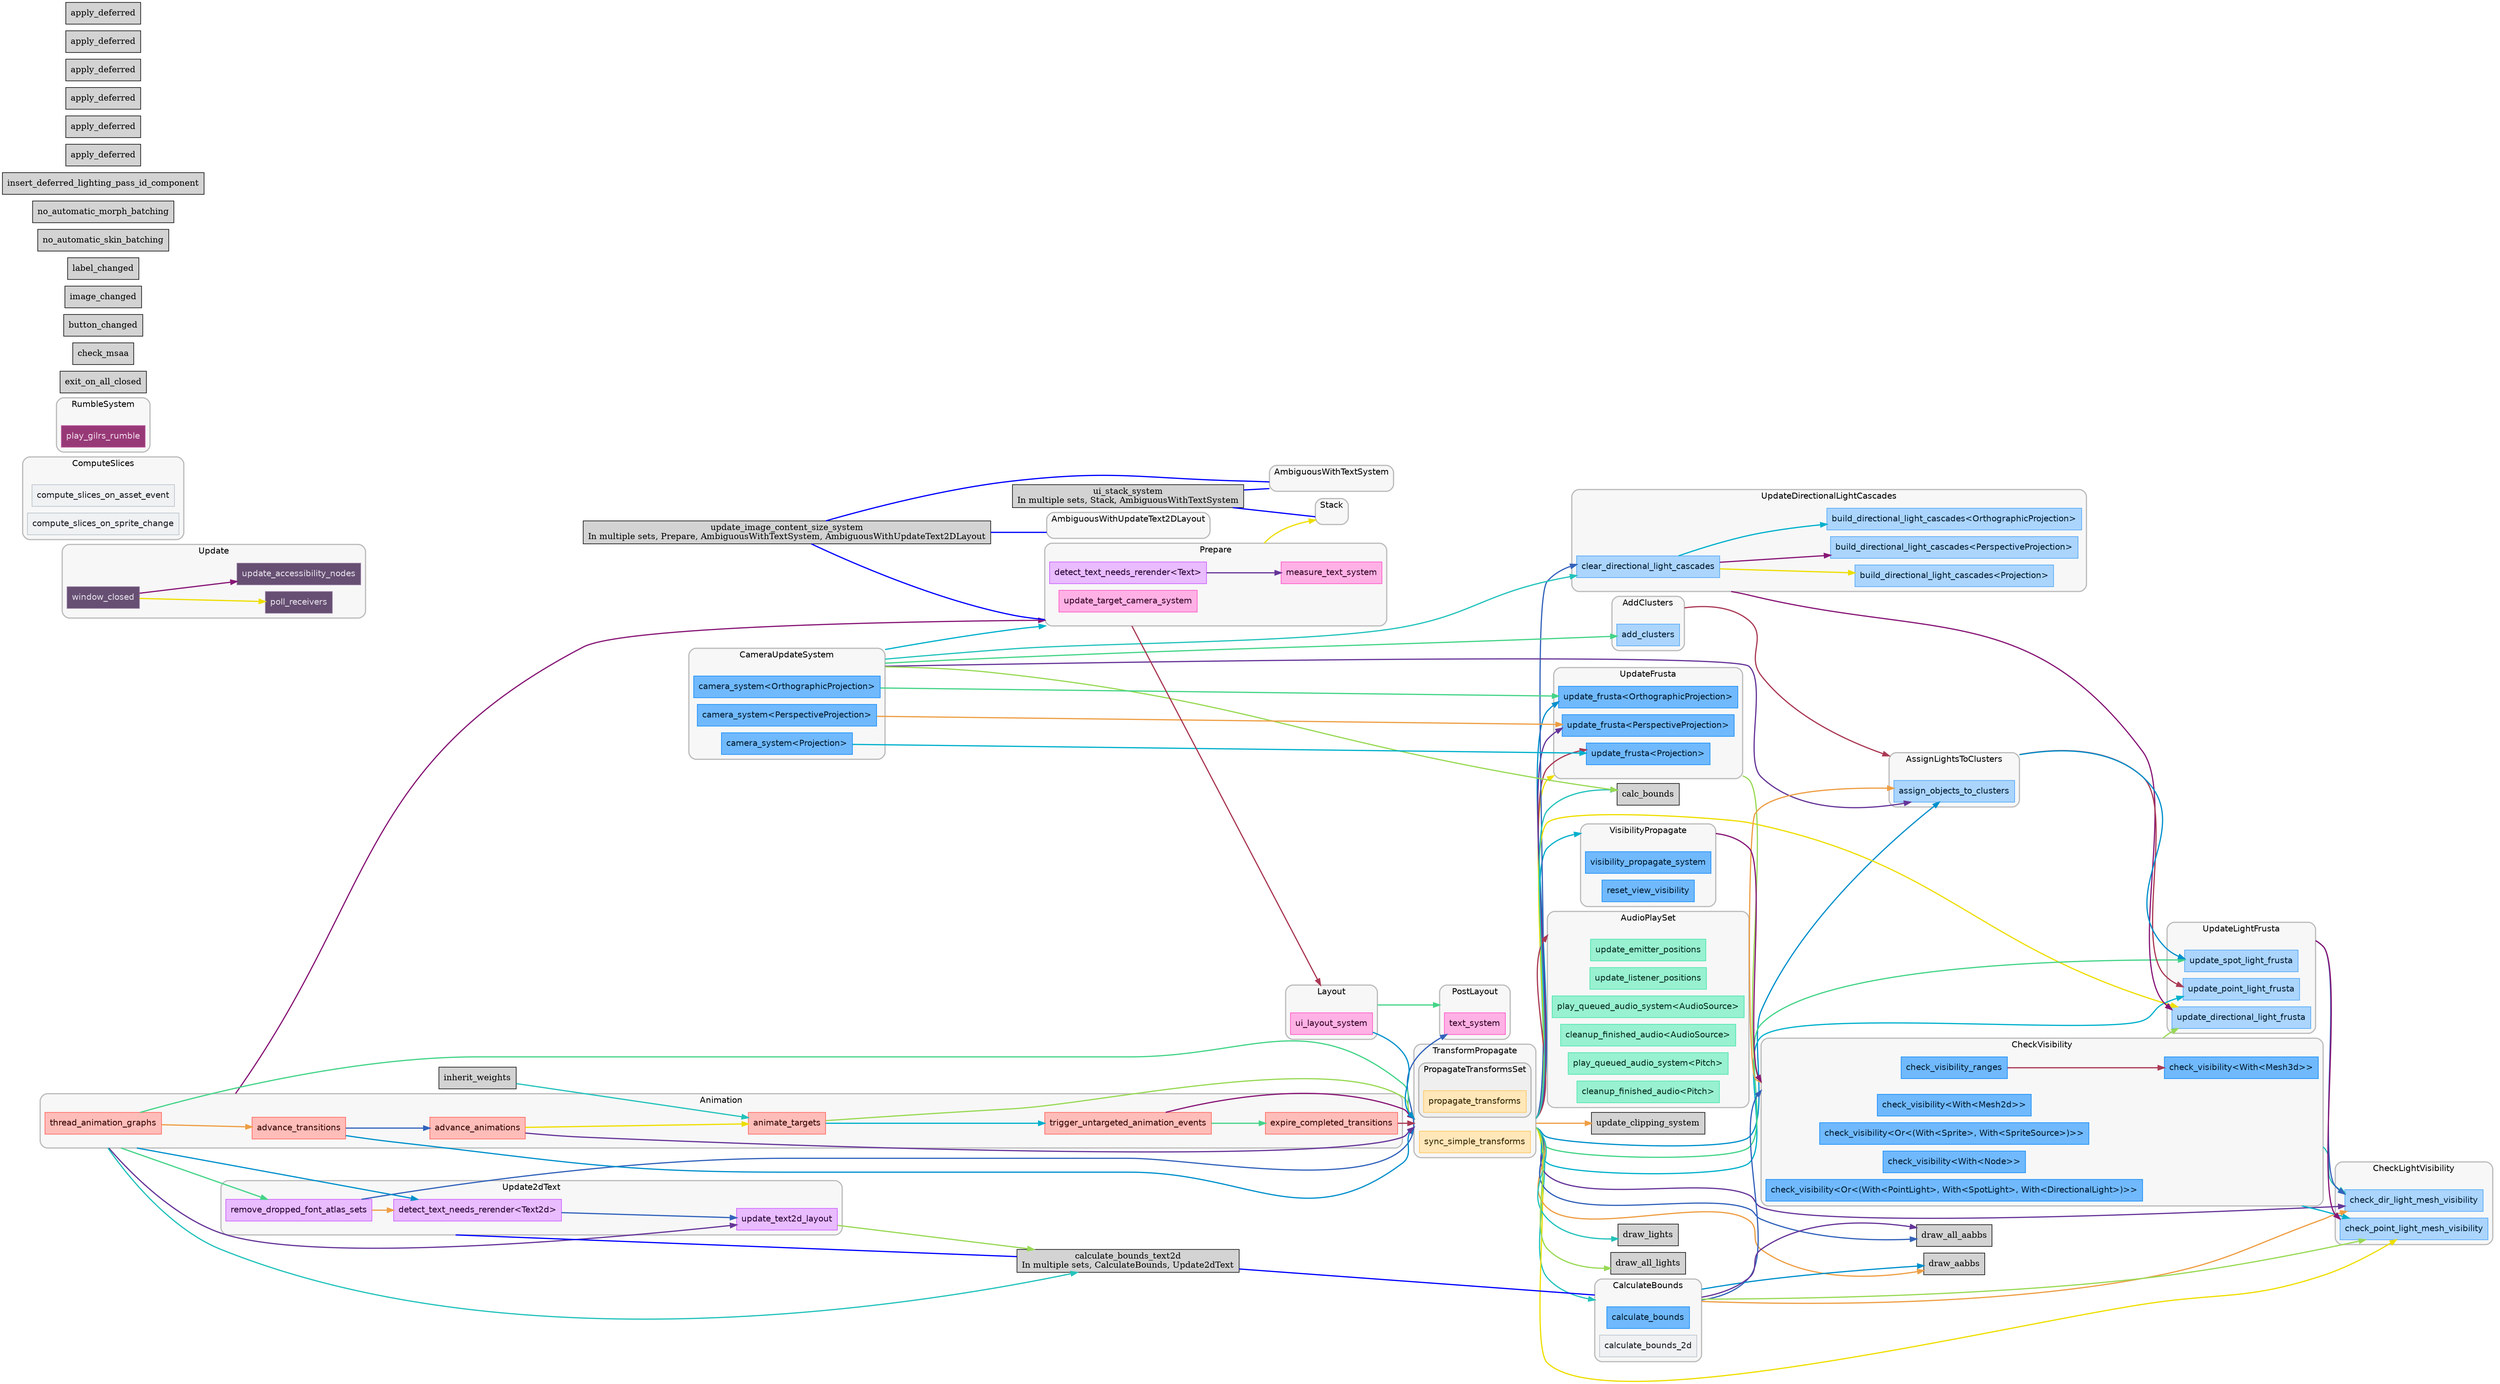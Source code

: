 digraph "" {
	"compound"="true";
	"splines"="spline";
	"rankdir"="LR";
	"bgcolor"="white";
	"fontname"="Helvetica";
	"nodesep"="0.15";
	edge ["penwidth"="2"];
	node ["shape"="box", "style"="filled"];
	subgraph "clusternode_Set(1)" {
		"style"="rounded,filled";
		"label"="TransformPropagate";
		"tooltip"="TransformPropagate";
		"fillcolor"="#00000008";
		"fontcolor"="#000000";
		"color"="#00000040";
		"penwidth"="2";
		"set_marker_node_Set(1)" ["style"="invis", "label"="", "shape"="point"]
		subgraph "clusternode_Set(0)" {
			"style"="rounded,filled";
			"label"="PropagateTransformsSet";
			"tooltip"="PropagateTransformsSet";
			"fillcolor"="#00000008";
			"fontcolor"="#000000";
			"color"="#00000040";
			"penwidth"="2";
			"set_marker_node_Set(0)" ["style"="invis", "label"="", "shape"="point"]
			"node_System(1)" ["label"="propagate_transforms", "tooltip"="bevy_transform::systems::propagate_transforms", "fillcolor"="#ffe7b9", "fontname"="Helvetica", "fontcolor"="#322100", "color"="#ffc453", "penwidth"="1"]
		}
		
		"node_System(0)" ["label"="sync_simple_transforms", "tooltip"="bevy_transform::systems::sync_simple_transforms", "fillcolor"="#ffe7b9", "fontname"="Helvetica", "fontcolor"="#322100", "color"="#ffc453", "penwidth"="1"]
	}
	
	subgraph "clusternode_Set(6)" {
		"style"="rounded,filled";
		"label"="Update";
		"tooltip"="Update";
		"fillcolor"="#00000008";
		"fontcolor"="#000000";
		"color"="#00000040";
		"penwidth"="2";
		"set_marker_node_Set(6)" ["style"="invis", "label"="", "shape"="point"]
		"node_System(3)" ["label"="poll_receivers", "tooltip"="bevy_winit::accessibility::poll_receivers", "fillcolor"="#664f72", "fontname"="Helvetica", "fontcolor"="#e6e0ea", "color"="#9980a6", "penwidth"="1"]
		"node_System(4)" ["label"="update_accessibility_nodes", "tooltip"="bevy_winit::accessibility::update_accessibility_nodes", "fillcolor"="#664f72", "fontname"="Helvetica", "fontcolor"="#e6e0ea", "color"="#9980a6", "penwidth"="1"]
		"node_System(5)" ["label"="window_closed", "tooltip"="bevy_winit::accessibility::window_closed", "fillcolor"="#664f72", "fontname"="Helvetica", "fontcolor"="#e6e0ea", "color"="#9980a6", "penwidth"="1"]
	}
	
	subgraph "clusternode_Set(10)" {
		"style"="rounded,filled";
		"label"="CameraUpdateSystem";
		"tooltip"="CameraUpdateSystem";
		"fillcolor"="#00000008";
		"fontcolor"="#000000";
		"color"="#00000040";
		"penwidth"="2";
		"set_marker_node_Set(10)" ["style"="invis", "label"="", "shape"="point"]
		"node_System(6)" ["label"="camera_system<Projection>", "tooltip"="bevy_render::camera::camera::camera_system<bevy_render::camera::projection::Projection>", "fillcolor"="#70b9fc", "fontname"="Helvetica", "fontcolor"="#011a31", "color"="#0c88f9", "penwidth"="1"]
		"node_System(8)" ["label"="camera_system<OrthographicProjection>", "tooltip"="bevy_render::camera::camera::camera_system<bevy_render::camera::projection::OrthographicProjection>", "fillcolor"="#70b9fc", "fontname"="Helvetica", "fontcolor"="#011a31", "color"="#0c88f9", "penwidth"="1"]
		"node_System(10)" ["label"="camera_system<PerspectiveProjection>", "tooltip"="bevy_render::camera::camera::camera_system<bevy_render::camera::projection::PerspectiveProjection>", "fillcolor"="#70b9fc", "fontname"="Helvetica", "fontcolor"="#011a31", "color"="#0c88f9", "penwidth"="1"]
	}
	
	subgraph "clusternode_Set(12)" {
		"style"="rounded,filled";
		"label"="UpdateFrusta";
		"tooltip"="UpdateFrusta";
		"fillcolor"="#00000008";
		"fontcolor"="#000000";
		"color"="#00000040";
		"penwidth"="2";
		"set_marker_node_Set(12)" ["style"="invis", "label"="", "shape"="point"]
		"node_System(7)" ["label"="update_frusta<Projection>", "tooltip"="bevy_render::view::visibility::update_frusta<bevy_render::camera::projection::Projection>", "fillcolor"="#70b9fc", "fontname"="Helvetica", "fontcolor"="#011a31", "color"="#0c88f9", "penwidth"="1"]
		"node_System(9)" ["label"="update_frusta<OrthographicProjection>", "tooltip"="bevy_render::view::visibility::update_frusta<bevy_render::camera::projection::OrthographicProjection>", "fillcolor"="#70b9fc", "fontname"="Helvetica", "fontcolor"="#011a31", "color"="#0c88f9", "penwidth"="1"]
		"node_System(11)" ["label"="update_frusta<PerspectiveProjection>", "tooltip"="bevy_render::view::visibility::update_frusta<bevy_render::camera::projection::PerspectiveProjection>", "fillcolor"="#70b9fc", "fontname"="Helvetica", "fontcolor"="#011a31", "color"="#0c88f9", "penwidth"="1"]
	}
	
	subgraph "clusternode_Set(17)" {
		"style"="rounded,filled";
		"label"="CalculateBounds";
		"tooltip"="CalculateBounds";
		"fillcolor"="#00000008";
		"fontcolor"="#000000";
		"color"="#00000040";
		"penwidth"="2";
		"set_marker_node_Set(17)" ["style"="invis", "label"="", "shape"="point"]
		"node_System(12)" ["label"="calculate_bounds", "tooltip"="bevy_render::view::visibility::calculate_bounds", "fillcolor"="#70b9fc", "fontname"="Helvetica", "fontcolor"="#011a31", "color"="#0c88f9", "penwidth"="1"]
		"node_System(19)" ["label"="calculate_bounds_2d", "tooltip"="bevy_sprite::calculate_bounds_2d", "fillcolor"="#eff1f3", "fontname"="Helvetica", "fontcolor"="#15191d", "color"="#b4bec7", "penwidth"="1"]
	}
	
	subgraph "clusternode_Set(18)" {
		"style"="rounded,filled";
		"label"="CheckVisibility";
		"tooltip"="CheckVisibility";
		"fillcolor"="#00000008";
		"fontcolor"="#000000";
		"color"="#00000040";
		"penwidth"="2";
		"set_marker_node_Set(18)" ["style"="invis", "label"="", "shape"="point"]
		"node_System(15)" ["label"="check_visibility<With<Mesh3d>>", "tooltip"="bevy_render::view::visibility::check_visibility<bevy_ecs::query::filter::With<bevy_render::mesh::components::Mesh3d>>", "fillcolor"="#70b9fc", "fontname"="Helvetica", "fontcolor"="#011a31", "color"="#0c88f9", "penwidth"="1"]
		"node_System(16)" ["label"="check_visibility_ranges", "tooltip"="bevy_render::view::visibility::range::check_visibility_ranges", "fillcolor"="#70b9fc", "fontname"="Helvetica", "fontcolor"="#011a31", "color"="#0c88f9", "penwidth"="1"]
		"node_System(22)" ["label"="check_visibility<With<Mesh2d>>", "tooltip"="bevy_render::view::visibility::check_visibility<bevy_ecs::query::filter::With<bevy_render::mesh::components::Mesh2d>>", "fillcolor"="#70b9fc", "fontname"="Helvetica", "fontcolor"="#011a31", "color"="#0c88f9", "penwidth"="1"]
		"node_System(23)" ["label"="check_visibility<Or<(With<Sprite>, With<SpriteSource>)>>", "tooltip"="bevy_render::view::visibility::check_visibility<bevy_ecs::query::filter::Or<(bevy_ecs::query::filter::With<bevy_sprite::sprite::Sprite>, bevy_ecs::query::filter::With<bevy_sprite::SpriteSource>)>>", "fillcolor"="#70b9fc", "fontname"="Helvetica", "fontcolor"="#011a31", "color"="#0c88f9", "penwidth"="1"]
		"node_System(28)" ["label"="check_visibility<With<Node>>", "tooltip"="bevy_render::view::visibility::check_visibility<bevy_ecs::query::filter::With<bevy_ui::ui_node::Node>>", "fillcolor"="#70b9fc", "fontname"="Helvetica", "fontcolor"="#011a31", "color"="#0c88f9", "penwidth"="1"]
		"node_System(52)" ["label"="check_visibility<Or<(With<PointLight>, With<SpotLight>, With<DirectionalLight>)>>", "tooltip"="bevy_render::view::visibility::check_visibility<bevy_ecs::query::filter::Or<(bevy_ecs::query::filter::With<bevy_pbr::light::point_light::PointLight>, bevy_ecs::query::filter::With<bevy_pbr::light::spot_light::SpotLight>, bevy_ecs::query::filter::With<bevy_pbr::light::directional_light::DirectionalLight>)>>", "fillcolor"="#70b9fc", "fontname"="Helvetica", "fontcolor"="#011a31", "color"="#0c88f9", "penwidth"="1"]
	}
	
	subgraph "clusternode_Set(19)" {
		"style"="rounded,filled";
		"label"="VisibilityPropagate";
		"tooltip"="VisibilityPropagate";
		"fillcolor"="#00000008";
		"fontcolor"="#000000";
		"color"="#00000040";
		"penwidth"="2";
		"set_marker_node_Set(19)" ["style"="invis", "label"="", "shape"="point"]
		"node_System(13)" ["label"="visibility_propagate_system", "tooltip"="bevy_render::view::visibility::visibility_propagate_system", "fillcolor"="#70b9fc", "fontname"="Helvetica", "fontcolor"="#011a31", "color"="#0c88f9", "penwidth"="1"]
		"node_System(14)" ["label"="reset_view_visibility", "tooltip"="bevy_render::view::visibility::reset_view_visibility", "fillcolor"="#70b9fc", "fontname"="Helvetica", "fontcolor"="#011a31", "color"="#0c88f9", "penwidth"="1"]
	}
	
	subgraph "clusternode_Set(29)" {
		"style"="rounded,filled";
		"label"="ComputeSlices";
		"tooltip"="ComputeSlices";
		"fillcolor"="#00000008";
		"fontcolor"="#000000";
		"color"="#00000040";
		"penwidth"="2";
		"set_marker_node_Set(29)" ["style"="invis", "label"="", "shape"="point"]
		"node_System(20)" ["label"="compute_slices_on_asset_event", "tooltip"="bevy_sprite::texture_slice::computed_slices::compute_slices_on_asset_event", "fillcolor"="#eff1f3", "fontname"="Helvetica", "fontcolor"="#15191d", "color"="#b4bec7", "penwidth"="1"]
		"node_System(21)" ["label"="compute_slices_on_sprite_change", "tooltip"="bevy_sprite::texture_slice::computed_slices::compute_slices_on_sprite_change", "fillcolor"="#eff1f3", "fontname"="Helvetica", "fontcolor"="#15191d", "color"="#b4bec7", "penwidth"="1"]
	}
	
	subgraph "clusternode_Set(34)" {
		"style"="rounded,filled";
		"label"="Update2dText";
		"tooltip"="Update2dText";
		"fillcolor"="#00000008";
		"fontcolor"="#000000";
		"color"="#00000040";
		"penwidth"="2";
		"set_marker_node_Set(34)" ["style"="invis", "label"="", "shape"="point"]
		"node_System(24)" ["label"="remove_dropped_font_atlas_sets", "tooltip"="bevy_text::font_atlas_set::remove_dropped_font_atlas_sets", "fillcolor"="#e9bbff", "fontname"="Helvetica", "fontcolor"="#220032", "color"="#c855ff", "penwidth"="1"]
		"node_System(25)" ["label"="detect_text_needs_rerender<Text2d>", "tooltip"="bevy_text::text::detect_text_needs_rerender<bevy_text::text2d::Text2d>", "fillcolor"="#e9bbff", "fontname"="Helvetica", "fontcolor"="#220032", "color"="#c855ff", "penwidth"="1"]
		"node_System(26)" ["label"="update_text2d_layout", "tooltip"="bevy_text::text2d::update_text2d_layout", "fillcolor"="#e9bbff", "fontname"="Helvetica", "fontcolor"="#220032", "color"="#c855ff", "penwidth"="1"]
	}
	
	subgraph "clusternode_Set(35)" {
		"style"="rounded,filled";
		"label"="Animation";
		"tooltip"="Animation";
		"fillcolor"="#00000008";
		"fontcolor"="#000000";
		"color"="#00000040";
		"penwidth"="2";
		"set_marker_node_Set(35)" ["style"="invis", "label"="", "shape"="point"]
		"node_System(63)" ["label"="thread_animation_graphs", "tooltip"="bevy_animation::graph::thread_animation_graphs", "fillcolor"="#ffbdb9", "fontname"="Helvetica", "fontcolor"="#320200", "color"="#ff5c53", "penwidth"="1"]
		"node_System(64)" ["label"="advance_transitions", "tooltip"="bevy_animation::transition::advance_transitions", "fillcolor"="#ffbdb9", "fontname"="Helvetica", "fontcolor"="#320200", "color"="#ff5c53", "penwidth"="1"]
		"node_System(65)" ["label"="advance_animations", "tooltip"="bevy_animation::advance_animations", "fillcolor"="#ffbdb9", "fontname"="Helvetica", "fontcolor"="#320200", "color"="#ff5c53", "penwidth"="1"]
		"node_System(66)" ["label"="animate_targets", "tooltip"="bevy_animation::animate_targets", "fillcolor"="#ffbdb9", "fontname"="Helvetica", "fontcolor"="#320200", "color"="#ff5c53", "penwidth"="1"]
		"node_System(67)" ["label"="trigger_untargeted_animation_events", "tooltip"="bevy_animation::trigger_untargeted_animation_events", "fillcolor"="#ffbdb9", "fontname"="Helvetica", "fontcolor"="#320200", "color"="#ff5c53", "penwidth"="1"]
		"node_System(68)" ["label"="expire_completed_transitions", "tooltip"="bevy_animation::transition::expire_completed_transitions", "fillcolor"="#ffbdb9", "fontname"="Helvetica", "fontcolor"="#320200", "color"="#ff5c53", "penwidth"="1"]
	}
	
	subgraph "clusternode_Set(39)" {
		"style"="rounded,filled";
		"label"="Prepare";
		"tooltip"="Prepare";
		"fillcolor"="#00000008";
		"fontcolor"="#000000";
		"color"="#00000040";
		"penwidth"="2";
		"set_marker_node_Set(39)" ["style"="invis", "label"="", "shape"="point"]
		"node_System(29)" ["label"="update_target_camera_system", "tooltip"="bevy_ui::update::update_target_camera_system", "fillcolor"="#ffb1e5", "fontname"="Helvetica", "fontcolor"="#320021", "color"="#ff4bc2", "penwidth"="1"]
		"node_System(34)" ["label"="detect_text_needs_rerender<Text>", "tooltip"="bevy_text::text::detect_text_needs_rerender<bevy_ui::widget::text::Text>", "fillcolor"="#e9bbff", "fontname"="Helvetica", "fontcolor"="#220032", "color"="#c855ff", "penwidth"="1"]
		"node_System(35)" ["label"="measure_text_system", "tooltip"="bevy_ui::widget::text::measure_text_system", "fillcolor"="#ffb1e5", "fontname"="Helvetica", "fontcolor"="#320021", "color"="#ff4bc2", "penwidth"="1"]
	}
	
	subgraph "clusternode_Set(40)" {
		"style"="rounded,filled";
		"label"="Stack";
		"tooltip"="Stack";
		"fillcolor"="#00000008";
		"fontcolor"="#000000";
		"color"="#00000040";
		"penwidth"="2";
		"set_marker_node_Set(40)" ["style"="invis", "label"="", "shape"="point"]
	}
	
	subgraph "clusternode_Set(41)" {
		"style"="rounded,filled";
		"label"="Layout";
		"tooltip"="Layout";
		"fillcolor"="#00000008";
		"fontcolor"="#000000";
		"color"="#00000040";
		"penwidth"="2";
		"set_marker_node_Set(41)" ["style"="invis", "label"="", "shape"="point"]
		"node_System(30)" ["label"="ui_layout_system", "tooltip"="bevy_ui::layout::ui_layout_system", "fillcolor"="#ffb1e5", "fontname"="Helvetica", "fontcolor"="#320021", "color"="#ff4bc2", "penwidth"="1"]
	}
	
	subgraph "clusternode_Set(42)" {
		"style"="rounded,filled";
		"label"="PostLayout";
		"tooltip"="PostLayout";
		"fillcolor"="#00000008";
		"fontcolor"="#000000";
		"color"="#00000040";
		"penwidth"="2";
		"set_marker_node_Set(42)" ["style"="invis", "label"="", "shape"="point"]
		"node_System(36)" ["label"="text_system", "tooltip"="bevy_ui::widget::text::text_system", "fillcolor"="#ffb1e5", "fontname"="Helvetica", "fontcolor"="#320021", "color"="#ff4bc2", "penwidth"="1"]
	}
	
	subgraph "clusternode_Set(47)" {
		"style"="rounded,filled";
		"label"="AmbiguousWithTextSystem";
		"tooltip"="AmbiguousWithTextSystem";
		"fillcolor"="#00000008";
		"fontcolor"="#000000";
		"color"="#00000040";
		"penwidth"="2";
		"set_marker_node_Set(47)" ["style"="invis", "label"="", "shape"="point"]
	}
	
	subgraph "clusternode_Set(50)" {
		"style"="rounded,filled";
		"label"="AmbiguousWithUpdateText2DLayout";
		"tooltip"="AmbiguousWithUpdateText2DLayout";
		"fillcolor"="#00000008";
		"fontcolor"="#000000";
		"color"="#00000040";
		"penwidth"="2";
		"set_marker_node_Set(50)" ["style"="invis", "label"="", "shape"="point"]
	}
	
	subgraph "clusternode_Set(61)" {
		"style"="rounded,filled";
		"label"="UpdateDirectionalLightCascades";
		"tooltip"="UpdateDirectionalLightCascades";
		"fillcolor"="#00000008";
		"fontcolor"="#000000";
		"color"="#00000040";
		"penwidth"="2";
		"set_marker_node_Set(61)" ["style"="invis", "label"="", "shape"="point"]
		"node_System(43)" ["label"="build_directional_light_cascades<Projection>", "tooltip"="bevy_pbr::light::build_directional_light_cascades<bevy_render::camera::projection::Projection>", "fillcolor"="#abd5fc", "fontname"="Helvetica", "fontcolor"="#011a31", "color"="#48a3f8", "penwidth"="1"]
		"node_System(44)" ["label"="build_directional_light_cascades<PerspectiveProjection>", "tooltip"="bevy_pbr::light::build_directional_light_cascades<bevy_render::camera::projection::PerspectiveProjection>", "fillcolor"="#abd5fc", "fontname"="Helvetica", "fontcolor"="#011a31", "color"="#48a3f8", "penwidth"="1"]
		"node_System(45)" ["label"="build_directional_light_cascades<OrthographicProjection>", "tooltip"="bevy_pbr::light::build_directional_light_cascades<bevy_render::camera::projection::OrthographicProjection>", "fillcolor"="#abd5fc", "fontname"="Helvetica", "fontcolor"="#011a31", "color"="#48a3f8", "penwidth"="1"]
		"node_System(48)" ["label"="clear_directional_light_cascades", "tooltip"="bevy_pbr::light::clear_directional_light_cascades", "fillcolor"="#abd5fc", "fontname"="Helvetica", "fontcolor"="#011a31", "color"="#48a3f8", "penwidth"="1"]
	}
	
	subgraph "clusternode_Set(65)" {
		"style"="rounded,filled";
		"label"="AddClusters";
		"tooltip"="AddClusters";
		"fillcolor"="#00000008";
		"fontcolor"="#000000";
		"color"="#00000040";
		"penwidth"="2";
		"set_marker_node_Set(65)" ["style"="invis", "label"="", "shape"="point"]
		"node_System(46)" ["label"="add_clusters", "tooltip"="bevy_pbr::cluster::add_clusters", "fillcolor"="#abd5fc", "fontname"="Helvetica", "fontcolor"="#011a31", "color"="#48a3f8", "penwidth"="1"]
	}
	
	subgraph "clusternode_Set(66)" {
		"style"="rounded,filled";
		"label"="AssignLightsToClusters";
		"tooltip"="AssignLightsToClusters";
		"fillcolor"="#00000008";
		"fontcolor"="#000000";
		"color"="#00000040";
		"penwidth"="2";
		"set_marker_node_Set(66)" ["style"="invis", "label"="", "shape"="point"]
		"node_System(47)" ["label"="assign_objects_to_clusters", "tooltip"="bevy_pbr::cluster::assign::assign_objects_to_clusters", "fillcolor"="#abd5fc", "fontname"="Helvetica", "fontcolor"="#011a31", "color"="#48a3f8", "penwidth"="1"]
	}
	
	subgraph "clusternode_Set(67)" {
		"style"="rounded,filled";
		"label"="CheckLightVisibility";
		"tooltip"="CheckLightVisibility";
		"fillcolor"="#00000008";
		"fontcolor"="#000000";
		"color"="#00000040";
		"penwidth"="2";
		"set_marker_node_Set(67)" ["style"="invis", "label"="", "shape"="point"]
		"node_System(53)" ["label"="check_dir_light_mesh_visibility", "tooltip"="bevy_pbr::light::check_dir_light_mesh_visibility", "fillcolor"="#abd5fc", "fontname"="Helvetica", "fontcolor"="#011a31", "color"="#48a3f8", "penwidth"="1"]
		"node_System(54)" ["label"="check_point_light_mesh_visibility", "tooltip"="bevy_pbr::light::check_point_light_mesh_visibility", "fillcolor"="#abd5fc", "fontname"="Helvetica", "fontcolor"="#011a31", "color"="#48a3f8", "penwidth"="1"]
	}
	
	subgraph "clusternode_Set(71)" {
		"style"="rounded,filled";
		"label"="UpdateLightFrusta";
		"tooltip"="UpdateLightFrusta";
		"fillcolor"="#00000008";
		"fontcolor"="#000000";
		"color"="#00000040";
		"penwidth"="2";
		"set_marker_node_Set(71)" ["style"="invis", "label"="", "shape"="point"]
		"node_System(49)" ["label"="update_directional_light_frusta", "tooltip"="bevy_pbr::light::update_directional_light_frusta", "fillcolor"="#abd5fc", "fontname"="Helvetica", "fontcolor"="#011a31", "color"="#48a3f8", "penwidth"="1"]
		"node_System(50)" ["label"="update_point_light_frusta", "tooltip"="bevy_pbr::light::update_point_light_frusta", "fillcolor"="#abd5fc", "fontname"="Helvetica", "fontcolor"="#011a31", "color"="#48a3f8", "penwidth"="1"]
		"node_System(51)" ["label"="update_spot_light_frusta", "tooltip"="bevy_pbr::light::update_spot_light_frusta", "fillcolor"="#abd5fc", "fontname"="Helvetica", "fontcolor"="#011a31", "color"="#48a3f8", "penwidth"="1"]
	}
	
	subgraph "clusternode_Set(78)" {
		"style"="rounded,filled";
		"label"="AudioPlaySet";
		"tooltip"="AudioPlaySet";
		"fillcolor"="#00000008";
		"fontcolor"="#000000";
		"color"="#00000040";
		"penwidth"="2";
		"set_marker_node_Set(78)" ["style"="invis", "label"="", "shape"="point"]
		"node_System(56)" ["label"="update_emitter_positions", "tooltip"="bevy_audio::audio_output::update_emitter_positions", "fillcolor"="#98f1d1", "fontname"="Helvetica", "fontcolor"="#062c1e", "color"="#3ee4a8", "penwidth"="1"]
		"node_System(57)" ["label"="update_listener_positions", "tooltip"="bevy_audio::audio_output::update_listener_positions", "fillcolor"="#98f1d1", "fontname"="Helvetica", "fontcolor"="#062c1e", "color"="#3ee4a8", "penwidth"="1"]
		"node_System(58)" ["label"="play_queued_audio_system<AudioSource>", "tooltip"="bevy_audio::audio_output::play_queued_audio_system<bevy_audio::audio_source::AudioSource>", "fillcolor"="#98f1d1", "fontname"="Helvetica", "fontcolor"="#062c1e", "color"="#3ee4a8", "penwidth"="1"]
		"node_System(59)" ["label"="cleanup_finished_audio<AudioSource>", "tooltip"="bevy_audio::audio_output::cleanup_finished_audio<bevy_audio::audio_source::AudioSource>", "fillcolor"="#98f1d1", "fontname"="Helvetica", "fontcolor"="#062c1e", "color"="#3ee4a8", "penwidth"="1"]
		"node_System(60)" ["label"="play_queued_audio_system<Pitch>", "tooltip"="bevy_audio::audio_output::play_queued_audio_system<bevy_audio::pitch::Pitch>", "fillcolor"="#98f1d1", "fontname"="Helvetica", "fontcolor"="#062c1e", "color"="#3ee4a8", "penwidth"="1"]
		"node_System(61)" ["label"="cleanup_finished_audio<Pitch>", "tooltip"="bevy_audio::audio_output::cleanup_finished_audio<bevy_audio::pitch::Pitch>", "fillcolor"="#98f1d1", "fontname"="Helvetica", "fontcolor"="#062c1e", "color"="#3ee4a8", "penwidth"="1"]
	}
	
	subgraph "clusternode_Set(86)" {
		"style"="rounded,filled";
		"label"="RumbleSystem";
		"tooltip"="RumbleSystem";
		"fillcolor"="#00000008";
		"fontcolor"="#000000";
		"color"="#00000040";
		"penwidth"="2";
		"set_marker_node_Set(86)" ["style"="invis", "label"="", "shape"="point"]
		"node_System(62)" ["label"="play_gilrs_rumble", "tooltip"="bevy_gilrs::rumble::play_gilrs_rumble", "fillcolor"="#973977", "fontname"="Helvetica", "fontcolor"="#f1d9e9", "color"="#c86da9", "penwidth"="1"]
	}
	
	"node_System(2)" ["label"="exit_on_all_closed", "tooltip"="bevy_window::system::exit_on_all_closed"]
	"node_System(17)" ["label"="inherit_weights", "tooltip"="bevy_render::mesh::inherit_weights"]
	"node_System(18)" ["label"="check_msaa", "tooltip"="bevy_core_pipeline::core_3d::check_msaa"]
	"node_System(32)" ["label"="update_clipping_system", "tooltip"="bevy_ui::update::update_clipping_system"]
	"node_System(37)" ["label"="calc_bounds", "tooltip"="bevy_ui::accessibility::calc_bounds"]
	"node_System(38)" ["label"="button_changed", "tooltip"="bevy_ui::accessibility::button_changed"]
	"node_System(39)" ["label"="image_changed", "tooltip"="bevy_ui::accessibility::image_changed"]
	"node_System(40)" ["label"="label_changed", "tooltip"="bevy_ui::accessibility::label_changed"]
	"node_System(41)" ["label"="no_automatic_skin_batching", "tooltip"="bevy_pbr::render::skin::no_automatic_skin_batching"]
	"node_System(42)" ["label"="no_automatic_morph_batching", "tooltip"="bevy_pbr::render::morph::no_automatic_morph_batching"]
	"node_System(55)" ["label"="insert_deferred_lighting_pass_id_component", "tooltip"="bevy_pbr::deferred::insert_deferred_lighting_pass_id_component"]
	"node_System(69)" ["label"="draw_aabbs", "tooltip"="bevy_gizmos::aabb::draw_aabbs"]
	"node_System(70)" ["label"="draw_all_aabbs", "tooltip"="bevy_gizmos::aabb::draw_all_aabbs"]
	"node_System(71)" ["label"="draw_lights", "tooltip"="bevy_gizmos::light::draw_lights"]
	"node_System(72)" ["label"="draw_all_lights", "tooltip"="bevy_gizmos::light::draw_all_lights"]
	"node_System(73)" ["label"="apply_deferred", "tooltip"="bevy_ecs::schedule::executor::apply_deferred"]
	"node_System(74)" ["label"="apply_deferred", "tooltip"="bevy_ecs::schedule::executor::apply_deferred"]
	"node_System(75)" ["label"="apply_deferred", "tooltip"="bevy_ecs::schedule::executor::apply_deferred"]
	"node_System(76)" ["label"="apply_deferred", "tooltip"="bevy_ecs::schedule::executor::apply_deferred"]
	"node_System(77)" ["label"="apply_deferred", "tooltip"="bevy_ecs::schedule::executor::apply_deferred"]
	"node_System(78)" ["label"="apply_deferred", "tooltip"="bevy_ecs::schedule::executor::apply_deferred"]
	"node_System(27)" -> "set_marker_node_Set(17)" ["dir"="none", "color"="blue", "lhead"="clusternode_Set(17)"]
	"node_System(27)" -> "set_marker_node_Set(34)" ["dir"="none", "color"="blue", "lhead"="clusternode_Set(34)"]
	"node_System(27)" ["label"="calculate_bounds_text2d
In multiple sets, CalculateBounds, Update2dText", "tooltip"="bevy_text::text2d::calculate_bounds_text2d"]
	"node_System(31)" -> "set_marker_node_Set(40)" ["dir"="none", "color"="blue", "lhead"="clusternode_Set(40)"]
	"node_System(31)" -> "set_marker_node_Set(47)" ["dir"="none", "color"="blue", "lhead"="clusternode_Set(47)"]
	"node_System(31)" ["label"="ui_stack_system
In multiple sets, Stack, AmbiguousWithTextSystem", "tooltip"="bevy_ui::stack::ui_stack_system"]
	"node_System(33)" -> "set_marker_node_Set(39)" ["dir"="none", "color"="blue", "lhead"="clusternode_Set(39)"]
	"node_System(33)" -> "set_marker_node_Set(47)" ["dir"="none", "color"="blue", "lhead"="clusternode_Set(47)"]
	"node_System(33)" -> "set_marker_node_Set(50)" ["dir"="none", "color"="blue", "lhead"="clusternode_Set(50)"]
	"node_System(33)" ["label"="update_image_content_size_system
In multiple sets, Prepare, AmbiguousWithTextSystem, AmbiguousWithUpdateText2DLayout", "tooltip"="bevy_ui::widget::image::update_image_content_size_system"]
	"node_System(5)" -> "node_System(3)" ["lhead"="", "ltail"="", "tooltip"="window_closed → SystemTypeSet(fn bevy_ecs::system::function_system::FunctionSystem<fn(bevy_ecs::change_detection::Res<bevy_winit::accessibility::WinitActionRequestHandlers>, bevy_ecs::event::writer::EventWriter<bevy_a11y::ActionRequest>), bevy_winit::accessibility::poll_receivers>())", "color"="#eede00"]
	"node_System(5)" -> "node_System(4)" ["lhead"="", "ltail"="", "tooltip"="window_closed → SystemTypeSet(fn bevy_ecs::system::function_system::FunctionSystem<fn(bevy_ecs::change_detection::NonSendMut<bevy_winit::accessibility::AccessKitAdapters>, bevy_ecs::change_detection::Res<bevy_a11y::Focus>, bevy_ecs::system::query::Query<(bevy_ecs::entity::Entity, &bevy_window::window::Window), bevy_ecs::query::filter::With<bevy_window::window::PrimaryWindow>>, bevy_ecs::system::query::Query<(bevy_ecs::entity::Entity, &bevy_a11y::AccessibilityNode, core::option::Option<&bevy_hierarchy::components::children::Children>, core::option::Option<&bevy_hierarchy::components::parent::Parent>)>, bevy_ecs::system::query::Query<bevy_ecs::entity::Entity, bevy_ecs::query::filter::With<bevy_a11y::AccessibilityNode>>), bevy_winit::accessibility::update_accessibility_nodes>())", "color"="#881877"]
	"node_System(6)" -> "node_System(7)" ["lhead"="", "ltail"="", "tooltip"="SystemTypeSet(fn bevy_ecs::system::function_system::FunctionSystem<fn(bevy_ecs::event::reader::EventReader<bevy_window::event::WindowResized>, bevy_ecs::event::reader::EventReader<bevy_window::event::WindowCreated>, bevy_ecs::event::reader::EventReader<bevy_window::event::WindowScaleFactorChanged>, bevy_ecs::event::reader::EventReader<bevy_asset::event::AssetEvent<bevy_image::image::Image>>, bevy_ecs::system::query::Query<bevy_ecs::entity::Entity, bevy_ecs::query::filter::With<bevy_window::window::PrimaryWindow>>, bevy_ecs::system::query::Query<(bevy_ecs::entity::Entity, &bevy_window::window::Window)>, bevy_ecs::change_detection::Res<bevy_asset::assets::Assets<bevy_image::image::Image>>, bevy_ecs::change_detection::Res<bevy_render::camera::manual_texture_view::ManualTextureViews>, bevy_ecs::system::query::Query<(&mut bevy_render::camera::camera::Camera, &mut bevy_render::camera::projection::Projection)>), bevy_render::camera::camera::camera_system<bevy_render::camera::projection::Projection>>()) → update_frusta<Projection>", "color"="#00b0cc"]
	"set_marker_node_Set(1)" -> "node_System(7)" ["lhead"="", "ltail"="clusternode_Set(1)", "tooltip"="TransformPropagate → update_frusta<Projection>", "color"="#aa3a55"]
	"node_System(8)" -> "node_System(9)" ["lhead"="", "ltail"="", "tooltip"="SystemTypeSet(fn bevy_ecs::system::function_system::FunctionSystem<fn(bevy_ecs::event::reader::EventReader<bevy_window::event::WindowResized>, bevy_ecs::event::reader::EventReader<bevy_window::event::WindowCreated>, bevy_ecs::event::reader::EventReader<bevy_window::event::WindowScaleFactorChanged>, bevy_ecs::event::reader::EventReader<bevy_asset::event::AssetEvent<bevy_image::image::Image>>, bevy_ecs::system::query::Query<bevy_ecs::entity::Entity, bevy_ecs::query::filter::With<bevy_window::window::PrimaryWindow>>, bevy_ecs::system::query::Query<(bevy_ecs::entity::Entity, &bevy_window::window::Window)>, bevy_ecs::change_detection::Res<bevy_asset::assets::Assets<bevy_image::image::Image>>, bevy_ecs::change_detection::Res<bevy_render::camera::manual_texture_view::ManualTextureViews>, bevy_ecs::system::query::Query<(&mut bevy_render::camera::camera::Camera, &mut bevy_render::camera::projection::OrthographicProjection)>), bevy_render::camera::camera::camera_system<bevy_render::camera::projection::OrthographicProjection>>()) → update_frusta<OrthographicProjection>", "color"="#44d488"]
	"set_marker_node_Set(1)" -> "node_System(9)" ["lhead"="", "ltail"="clusternode_Set(1)", "tooltip"="TransformPropagate → update_frusta<OrthographicProjection>", "color"="#0090cc"]
	"node_System(10)" -> "node_System(11)" ["lhead"="", "ltail"="", "tooltip"="SystemTypeSet(fn bevy_ecs::system::function_system::FunctionSystem<fn(bevy_ecs::event::reader::EventReader<bevy_window::event::WindowResized>, bevy_ecs::event::reader::EventReader<bevy_window::event::WindowCreated>, bevy_ecs::event::reader::EventReader<bevy_window::event::WindowScaleFactorChanged>, bevy_ecs::event::reader::EventReader<bevy_asset::event::AssetEvent<bevy_image::image::Image>>, bevy_ecs::system::query::Query<bevy_ecs::entity::Entity, bevy_ecs::query::filter::With<bevy_window::window::PrimaryWindow>>, bevy_ecs::system::query::Query<(bevy_ecs::entity::Entity, &bevy_window::window::Window)>, bevy_ecs::change_detection::Res<bevy_asset::assets::Assets<bevy_image::image::Image>>, bevy_ecs::change_detection::Res<bevy_render::camera::manual_texture_view::ManualTextureViews>, bevy_ecs::system::query::Query<(&mut bevy_render::camera::camera::Camera, &mut bevy_render::camera::projection::PerspectiveProjection)>), bevy_render::camera::camera::camera_system<bevy_render::camera::projection::PerspectiveProjection>>()) → update_frusta<PerspectiveProjection>", "color"="#ee9e44"]
	"set_marker_node_Set(1)" -> "node_System(11)" ["lhead"="", "ltail"="clusternode_Set(1)", "tooltip"="TransformPropagate → update_frusta<PerspectiveProjection>", "color"="#663699"]
	"set_marker_node_Set(17)" -> "set_marker_node_Set(18)" ["lhead"="clusternode_Set(18)", "ltail"="clusternode_Set(17)", "tooltip"="CalculateBounds → CheckVisibility", "color"="#3363bb"]
	"set_marker_node_Set(1)" -> "set_marker_node_Set(17)" ["lhead"="clusternode_Set(17)", "ltail"="clusternode_Set(1)", "tooltip"="TransformPropagate → CalculateBounds", "color"="#22c2bb"]
	"set_marker_node_Set(12)" -> "set_marker_node_Set(18)" ["lhead"="clusternode_Set(18)", "ltail"="clusternode_Set(12)", "tooltip"="UpdateFrusta → CheckVisibility", "color"="#99d955"]
	"set_marker_node_Set(1)" -> "set_marker_node_Set(12)" ["lhead"="clusternode_Set(12)", "ltail"="clusternode_Set(1)", "tooltip"="TransformPropagate → UpdateFrusta", "color"="#eede00"]
	"set_marker_node_Set(19)" -> "set_marker_node_Set(18)" ["lhead"="clusternode_Set(18)", "ltail"="clusternode_Set(19)", "tooltip"="VisibilityPropagate → CheckVisibility", "color"="#881877"]
	"set_marker_node_Set(1)" -> "set_marker_node_Set(19)" ["lhead"="clusternode_Set(19)", "ltail"="clusternode_Set(1)", "tooltip"="TransformPropagate → VisibilityPropagate", "color"="#00b0cc"]
	"node_System(16)" -> "node_System(15)" ["lhead"="", "ltail"="", "tooltip"="check_visibility_ranges → SystemTypeSet(fn bevy_ecs::system::function_system::FunctionSystem<fn(bevy_ecs::system::system_param::Local<bevy_utils::parallel_queue::Parallel<alloc::vec::Vec<bevy_ecs::entity::Entity>>>, bevy_ecs::system::query::Query<(bevy_ecs::entity::Entity, &mut bevy_render::view::visibility::VisibleEntities, &bevy_render::primitives::Frustum, core::option::Option<&bevy_render::view::visibility::render_layers::RenderLayers>, &bevy_render::camera::camera::Camera, bevy_ecs::query::fetch::Has<bevy_render::view::NoCpuCulling>)>, bevy_ecs::system::query::Query<(bevy_ecs::entity::Entity, &bevy_render::view::visibility::InheritedVisibility, &mut bevy_render::view::visibility::ViewVisibility, core::option::Option<&bevy_render::view::visibility::render_layers::RenderLayers>, core::option::Option<&bevy_render::primitives::Aabb>, &bevy_transform::components::global_transform::GlobalTransform, bevy_ecs::query::fetch::Has<bevy_render::view::visibility::NoFrustumCulling>, bevy_ecs::query::fetch::Has<bevy_render::view::visibility::range::VisibilityRange>), bevy_ecs::query::filter::With<bevy_render::mesh::components::Mesh3d>>, core::option::Option<bevy_ecs::change_detection::Res<bevy_render::view::visibility::range::VisibleEntityRanges>>), bevy_render::view::visibility::check_visibility<bevy_ecs::query::filter::With<bevy_render::mesh::components::Mesh3d>>>())", "color"="#aa3a55"]
	"set_marker_node_Set(35)" -> "node_System(24)" ["lhead"="", "ltail"="clusternode_Set(35)", "tooltip"="Animation → remove_dropped_font_atlas_sets", "color"="#44d488"]
	"set_marker_node_Set(35)" -> "node_System(25)" ["lhead"="", "ltail"="clusternode_Set(35)", "tooltip"="Animation → detect_text_needs_rerender<Text2d>", "color"="#0090cc"]
	"node_System(24)" -> "node_System(25)" ["lhead"="", "ltail"="", "tooltip"="remove_dropped_font_atlas_sets → detect_text_needs_rerender<Text2d>", "color"="#ee9e44"]
	"set_marker_node_Set(35)" -> "node_System(26)" ["lhead"="", "ltail"="clusternode_Set(35)", "tooltip"="Animation → update_text2d_layout", "color"="#663699"]
	"node_System(25)" -> "node_System(26)" ["lhead"="", "ltail"="", "tooltip"="detect_text_needs_rerender<Text2d> → update_text2d_layout", "color"="#3363bb"]
	"set_marker_node_Set(35)" -> "node_System(27)" ["lhead"="", "ltail"="clusternode_Set(35)", "tooltip"="Animation → calculate_bounds_text2d", "color"="#22c2bb"]
	"node_System(26)" -> "node_System(27)" ["lhead"="", "ltail"="", "tooltip"="update_text2d_layout → calculate_bounds_text2d", "color"="#99d955"]
	"set_marker_node_Set(39)" -> "set_marker_node_Set(40)" ["lhead"="clusternode_Set(40)", "ltail"="clusternode_Set(39)", "tooltip"="Prepare → Stack", "color"="#eede00"]
	"set_marker_node_Set(35)" -> "set_marker_node_Set(39)" ["lhead"="clusternode_Set(39)", "ltail"="clusternode_Set(35)", "tooltip"="Animation → Prepare", "color"="#881877"]
	"set_marker_node_Set(10)" -> "set_marker_node_Set(39)" ["lhead"="clusternode_Set(39)", "ltail"="clusternode_Set(10)", "tooltip"="CameraUpdateSystem → Prepare", "color"="#00b0cc"]
	"set_marker_node_Set(39)" -> "set_marker_node_Set(41)" ["lhead"="clusternode_Set(41)", "ltail"="clusternode_Set(39)", "tooltip"="Prepare → Layout", "color"="#aa3a55"]
	"set_marker_node_Set(41)" -> "set_marker_node_Set(42)" ["lhead"="clusternode_Set(42)", "ltail"="clusternode_Set(41)", "tooltip"="Layout → PostLayout", "color"="#44d488"]
	"node_System(30)" -> "set_marker_node_Set(1)" ["lhead"="clusternode_Set(1)", "ltail"="", "tooltip"="ui_layout_system → TransformPropagate", "color"="#0090cc"]
	"set_marker_node_Set(1)" -> "node_System(32)" ["lhead"="", "ltail"="clusternode_Set(1)", "tooltip"="TransformPropagate → update_clipping_system", "color"="#ee9e44"]
	"node_System(34)" -> "node_System(35)" ["lhead"="", "ltail"="", "tooltip"="detect_text_needs_rerender<Text> → measure_text_system", "color"="#663699"]
	"node_System(24)" -> "node_System(36)" ["lhead"="", "ltail"="", "tooltip"="SystemTypeSet(fn bevy_ecs::system::function_system::FunctionSystem<fn(bevy_ecs::change_detection::ResMut<bevy_text::font_atlas_set::FontAtlasSets>, bevy_ecs::event::reader::EventReader<bevy_asset::event::AssetEvent<bevy_text::font::Font>>), bevy_text::font_atlas_set::remove_dropped_font_atlas_sets>()) → text_system", "color"="#3363bb"]
	"set_marker_node_Set(1)" -> "node_System(37)" ["lhead"="", "ltail"="clusternode_Set(1)", "tooltip"="TransformPropagate → calc_bounds", "color"="#22c2bb"]
	"set_marker_node_Set(10)" -> "node_System(37)" ["lhead"="", "ltail"="clusternode_Set(10)", "tooltip"="CameraUpdateSystem → calc_bounds", "color"="#99d955"]
	"node_System(48)" -> "node_System(43)" ["lhead"="", "ltail"="", "tooltip"="SystemTypeSet(fn bevy_ecs::system::function_system::FunctionSystem<fn(bevy_ecs::system::query::Query<(&bevy_pbr::light::directional_light::DirectionalLight, &mut bevy_pbr::light::Cascades)>), bevy_pbr::light::clear_directional_light_cascades>()) → build_directional_light_cascades<Projection>", "color"="#eede00"]
	"node_System(48)" -> "node_System(44)" ["lhead"="", "ltail"="", "tooltip"="SystemTypeSet(fn bevy_ecs::system::function_system::FunctionSystem<fn(bevy_ecs::system::query::Query<(&bevy_pbr::light::directional_light::DirectionalLight, &mut bevy_pbr::light::Cascades)>), bevy_pbr::light::clear_directional_light_cascades>()) → build_directional_light_cascades<PerspectiveProjection>", "color"="#881877"]
	"node_System(48)" -> "node_System(45)" ["lhead"="", "ltail"="", "tooltip"="SystemTypeSet(fn bevy_ecs::system::function_system::FunctionSystem<fn(bevy_ecs::system::query::Query<(&bevy_pbr::light::directional_light::DirectionalLight, &mut bevy_pbr::light::Cascades)>), bevy_pbr::light::clear_directional_light_cascades>()) → build_directional_light_cascades<OrthographicProjection>", "color"="#00b0cc"]
	"set_marker_node_Set(65)" -> "set_marker_node_Set(66)" ["lhead"="clusternode_Set(66)", "ltail"="clusternode_Set(65)", "tooltip"="AddClusters → AssignLightsToClusters", "color"="#aa3a55"]
	"set_marker_node_Set(10)" -> "node_System(46)" ["lhead"="", "ltail"="clusternode_Set(10)", "tooltip"="CameraUpdateSystem → add_clusters", "color"="#44d488"]
	"set_marker_node_Set(1)" -> "node_System(47)" ["lhead"="", "ltail"="clusternode_Set(1)", "tooltip"="TransformPropagate → assign_objects_to_clusters", "color"="#0090cc"]
	"set_marker_node_Set(18)" -> "node_System(47)" ["lhead"="", "ltail"="clusternode_Set(18)", "tooltip"="CheckVisibility → assign_objects_to_clusters", "color"="#ee9e44"]
	"set_marker_node_Set(10)" -> "node_System(47)" ["lhead"="", "ltail"="clusternode_Set(10)", "tooltip"="CameraUpdateSystem → assign_objects_to_clusters", "color"="#663699"]
	"set_marker_node_Set(1)" -> "node_System(48)" ["lhead"="", "ltail"="clusternode_Set(1)", "tooltip"="TransformPropagate → clear_directional_light_cascades", "color"="#3363bb"]
	"set_marker_node_Set(10)" -> "node_System(48)" ["lhead"="", "ltail"="clusternode_Set(10)", "tooltip"="CameraUpdateSystem → clear_directional_light_cascades", "color"="#22c2bb"]
	"set_marker_node_Set(18)" -> "node_System(49)" ["lhead"="", "ltail"="clusternode_Set(18)", "tooltip"="CheckVisibility → update_directional_light_frusta", "color"="#99d955"]
	"set_marker_node_Set(1)" -> "node_System(49)" ["lhead"="", "ltail"="clusternode_Set(1)", "tooltip"="TransformPropagate → update_directional_light_frusta", "color"="#eede00"]
	"set_marker_node_Set(61)" -> "node_System(49)" ["lhead"="", "ltail"="clusternode_Set(61)", "tooltip"="UpdateDirectionalLightCascades → update_directional_light_frusta", "color"="#881877"]
	"set_marker_node_Set(1)" -> "node_System(50)" ["lhead"="", "ltail"="clusternode_Set(1)", "tooltip"="TransformPropagate → update_point_light_frusta", "color"="#00b0cc"]
	"set_marker_node_Set(66)" -> "node_System(50)" ["lhead"="", "ltail"="clusternode_Set(66)", "tooltip"="AssignLightsToClusters → update_point_light_frusta", "color"="#aa3a55"]
	"set_marker_node_Set(1)" -> "node_System(51)" ["lhead"="", "ltail"="clusternode_Set(1)", "tooltip"="TransformPropagate → update_spot_light_frusta", "color"="#44d488"]
	"set_marker_node_Set(66)" -> "node_System(51)" ["lhead"="", "ltail"="clusternode_Set(66)", "tooltip"="AssignLightsToClusters → update_spot_light_frusta", "color"="#0090cc"]
	"set_marker_node_Set(17)" -> "node_System(53)" ["lhead"="", "ltail"="clusternode_Set(17)", "tooltip"="CalculateBounds → check_dir_light_mesh_visibility", "color"="#ee9e44"]
	"set_marker_node_Set(1)" -> "node_System(53)" ["lhead"="", "ltail"="clusternode_Set(1)", "tooltip"="TransformPropagate → check_dir_light_mesh_visibility", "color"="#663699"]
	"set_marker_node_Set(71)" -> "node_System(53)" ["lhead"="", "ltail"="clusternode_Set(71)", "tooltip"="UpdateLightFrusta → check_dir_light_mesh_visibility", "color"="#3363bb"]
	"set_marker_node_Set(18)" -> "node_System(53)" ["lhead"="", "ltail"="clusternode_Set(18)", "tooltip"="CheckVisibility → check_dir_light_mesh_visibility", "color"="#22c2bb"]
	"set_marker_node_Set(17)" -> "node_System(54)" ["lhead"="", "ltail"="clusternode_Set(17)", "tooltip"="CalculateBounds → check_point_light_mesh_visibility", "color"="#99d955"]
	"set_marker_node_Set(1)" -> "node_System(54)" ["lhead"="", "ltail"="clusternode_Set(1)", "tooltip"="TransformPropagate → check_point_light_mesh_visibility", "color"="#eede00"]
	"set_marker_node_Set(71)" -> "node_System(54)" ["lhead"="", "ltail"="clusternode_Set(71)", "tooltip"="UpdateLightFrusta → check_point_light_mesh_visibility", "color"="#881877"]
	"set_marker_node_Set(18)" -> "node_System(54)" ["lhead"="", "ltail"="clusternode_Set(18)", "tooltip"="CheckVisibility → check_point_light_mesh_visibility", "color"="#00b0cc"]
	"set_marker_node_Set(1)" -> "set_marker_node_Set(78)" ["lhead"="clusternode_Set(78)", "ltail"="clusternode_Set(1)", "tooltip"="TransformPropagate → AudioPlaySet", "color"="#aa3a55"]
	"node_System(63)" -> "set_marker_node_Set(1)" ["lhead"="clusternode_Set(1)", "ltail"="", "tooltip"="thread_animation_graphs → TransformPropagate", "color"="#44d488"]
	"node_System(64)" -> "set_marker_node_Set(1)" ["lhead"="clusternode_Set(1)", "ltail"="", "tooltip"="advance_transitions → TransformPropagate", "color"="#0090cc"]
	"node_System(63)" -> "node_System(64)" ["lhead"="", "ltail"="", "tooltip"="thread_animation_graphs → advance_transitions", "color"="#ee9e44"]
	"node_System(65)" -> "set_marker_node_Set(1)" ["lhead"="clusternode_Set(1)", "ltail"="", "tooltip"="advance_animations → TransformPropagate", "color"="#663699"]
	"node_System(64)" -> "node_System(65)" ["lhead"="", "ltail"="", "tooltip"="advance_transitions → advance_animations", "color"="#3363bb"]
	"node_System(17)" -> "node_System(66)" ["lhead"="", "ltail"="", "tooltip"="SystemTypeSet(fn bevy_ecs::system::function_system::FunctionSystem<fn(bevy_ecs::system::query::Query<(&bevy_hierarchy::components::children::Children, &bevy_mesh::morph::MorphWeights), (bevy_ecs::query::filter::Without<bevy_render::mesh::components::Mesh3d>, bevy_ecs::query::filter::Changed<bevy_mesh::morph::MorphWeights>)>, bevy_ecs::system::query::Query<&mut bevy_mesh::morph::MeshMorphWeights, bevy_ecs::query::filter::With<bevy_render::mesh::components::Mesh3d>>), bevy_render::mesh::inherit_weights>()) → animate_targets", "color"="#22c2bb"]
	"node_System(66)" -> "set_marker_node_Set(1)" ["lhead"="clusternode_Set(1)", "ltail"="", "tooltip"="animate_targets → TransformPropagate", "color"="#99d955"]
	"node_System(65)" -> "node_System(66)" ["lhead"="", "ltail"="", "tooltip"="advance_animations → animate_targets", "color"="#eede00"]
	"node_System(67)" -> "set_marker_node_Set(1)" ["lhead"="clusternode_Set(1)", "ltail"="", "tooltip"="trigger_untargeted_animation_events → TransformPropagate", "color"="#881877"]
	"node_System(66)" -> "node_System(67)" ["lhead"="", "ltail"="", "tooltip"="animate_targets → trigger_untargeted_animation_events", "color"="#00b0cc"]
	"node_System(68)" -> "set_marker_node_Set(1)" ["lhead"="clusternode_Set(1)", "ltail"="", "tooltip"="expire_completed_transitions → TransformPropagate", "color"="#aa3a55"]
	"node_System(67)" -> "node_System(68)" ["lhead"="", "ltail"="", "tooltip"="trigger_untargeted_animation_events → expire_completed_transitions", "color"="#44d488"]
	"set_marker_node_Set(17)" -> "node_System(69)" ["lhead"="", "ltail"="clusternode_Set(17)", "tooltip"="CalculateBounds → draw_aabbs", "color"="#0090cc"]
	"set_marker_node_Set(1)" -> "node_System(69)" ["lhead"="", "ltail"="clusternode_Set(1)", "tooltip"="TransformPropagate → draw_aabbs", "color"="#ee9e44"]
	"set_marker_node_Set(17)" -> "node_System(70)" ["lhead"="", "ltail"="clusternode_Set(17)", "tooltip"="CalculateBounds → draw_all_aabbs", "color"="#663699"]
	"set_marker_node_Set(1)" -> "node_System(70)" ["lhead"="", "ltail"="clusternode_Set(1)", "tooltip"="TransformPropagate → draw_all_aabbs", "color"="#3363bb"]
	"set_marker_node_Set(1)" -> "node_System(71)" ["lhead"="", "ltail"="clusternode_Set(1)", "tooltip"="TransformPropagate → draw_lights", "color"="#22c2bb"]
	"set_marker_node_Set(1)" -> "node_System(72)" ["lhead"="", "ltail"="clusternode_Set(1)", "tooltip"="TransformPropagate → draw_all_lights", "color"="#99d955"]
}
